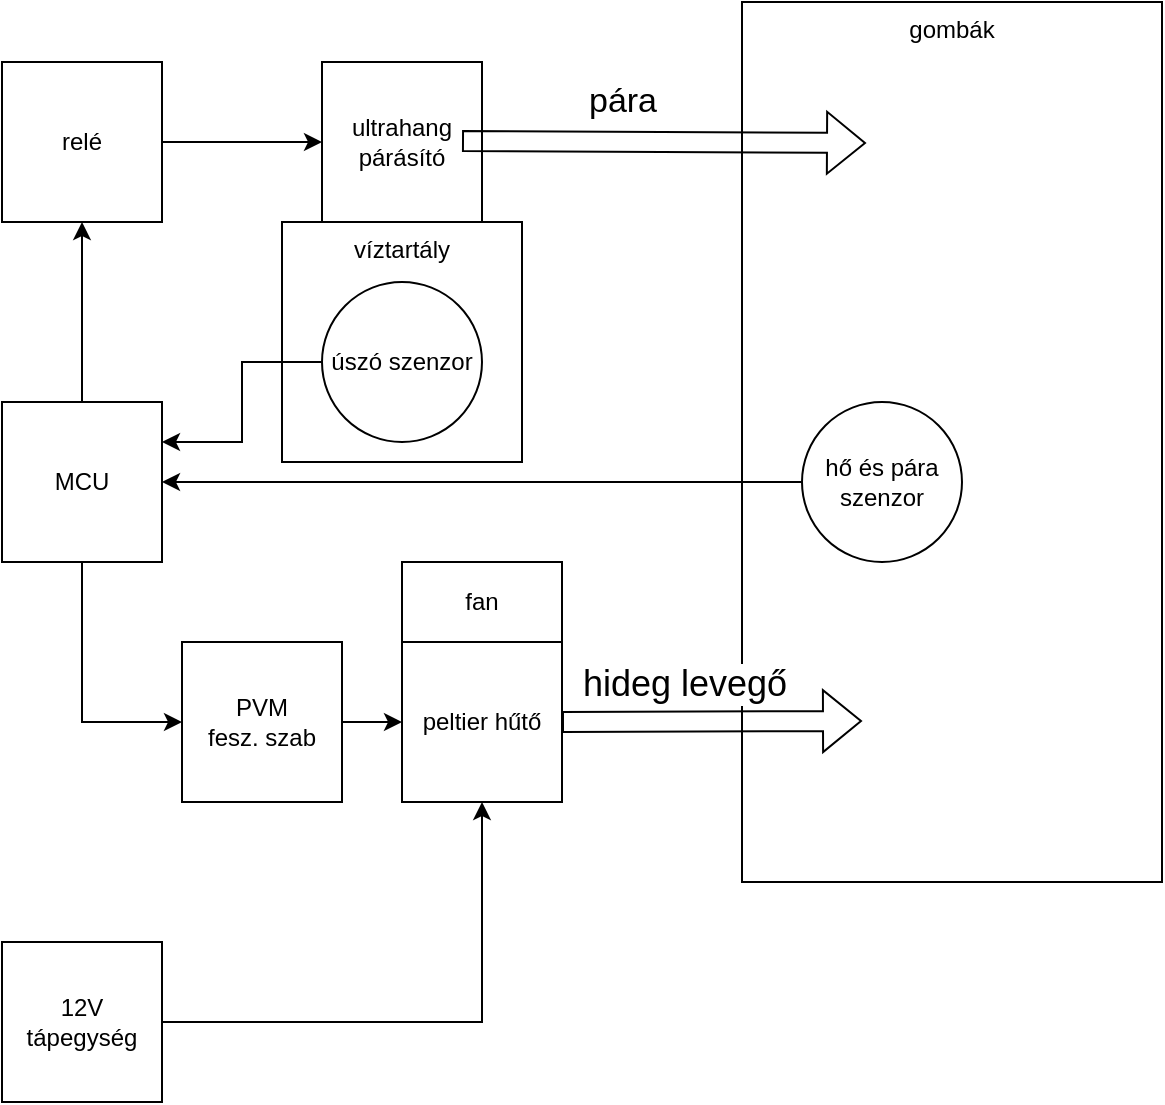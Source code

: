 <mxfile version="28.0.6">
  <diagram name="1 oldal" id="98O7TwUzew5FwtsHg_8X">
    <mxGraphModel dx="1426" dy="751" grid="1" gridSize="10" guides="1" tooltips="1" connect="1" arrows="1" fold="1" page="1" pageScale="1" pageWidth="827" pageHeight="1169" math="0" shadow="0">
      <root>
        <mxCell id="0" />
        <mxCell id="1" parent="0" />
        <mxCell id="2RFwNqY98jOQPzrH6HdE-21" style="edgeStyle=orthogonalEdgeStyle;rounded=0;orthogonalLoop=1;jettySize=auto;html=1;entryX=0.5;entryY=1;entryDx=0;entryDy=0;" edge="1" parent="1" source="2RFwNqY98jOQPzrH6HdE-1" target="2RFwNqY98jOQPzrH6HdE-15">
          <mxGeometry relative="1" as="geometry" />
        </mxCell>
        <mxCell id="2RFwNqY98jOQPzrH6HdE-1" value="&lt;div&gt;12V tápegység&lt;/div&gt;" style="whiteSpace=wrap;html=1;aspect=fixed;" vertex="1" parent="1">
          <mxGeometry x="200" y="630" width="80" height="80" as="geometry" />
        </mxCell>
        <mxCell id="2RFwNqY98jOQPzrH6HdE-10" style="edgeStyle=orthogonalEdgeStyle;rounded=0;orthogonalLoop=1;jettySize=auto;html=1;entryX=0.5;entryY=1;entryDx=0;entryDy=0;" edge="1" parent="1" source="2RFwNqY98jOQPzrH6HdE-4" target="2RFwNqY98jOQPzrH6HdE-9">
          <mxGeometry relative="1" as="geometry" />
        </mxCell>
        <mxCell id="2RFwNqY98jOQPzrH6HdE-17" style="edgeStyle=orthogonalEdgeStyle;rounded=0;orthogonalLoop=1;jettySize=auto;html=1;entryX=0;entryY=0.5;entryDx=0;entryDy=0;" edge="1" parent="1" source="2RFwNqY98jOQPzrH6HdE-4" target="2RFwNqY98jOQPzrH6HdE-14">
          <mxGeometry relative="1" as="geometry">
            <Array as="points">
              <mxPoint x="240" y="520" />
            </Array>
          </mxGeometry>
        </mxCell>
        <mxCell id="2RFwNqY98jOQPzrH6HdE-4" value="MCU" style="whiteSpace=wrap;html=1;aspect=fixed;" vertex="1" parent="1">
          <mxGeometry x="200" y="360" width="80" height="80" as="geometry" />
        </mxCell>
        <mxCell id="2RFwNqY98jOQPzrH6HdE-5" value="gombák" style="rounded=0;whiteSpace=wrap;html=1;verticalAlign=top;" vertex="1" parent="1">
          <mxGeometry x="570" y="160" width="210" height="440" as="geometry" />
        </mxCell>
        <mxCell id="2RFwNqY98jOQPzrH6HdE-7" style="edgeStyle=orthogonalEdgeStyle;rounded=0;orthogonalLoop=1;jettySize=auto;html=1;entryX=1;entryY=0.5;entryDx=0;entryDy=0;" edge="1" parent="1" source="2RFwNqY98jOQPzrH6HdE-6" target="2RFwNqY98jOQPzrH6HdE-4">
          <mxGeometry relative="1" as="geometry" />
        </mxCell>
        <mxCell id="2RFwNqY98jOQPzrH6HdE-6" value="hő és pára szenzor" style="ellipse;whiteSpace=wrap;html=1;aspect=fixed;" vertex="1" parent="1">
          <mxGeometry x="600" y="360" width="80" height="80" as="geometry" />
        </mxCell>
        <mxCell id="2RFwNqY98jOQPzrH6HdE-8" value="ultrahang párásító" style="whiteSpace=wrap;html=1;aspect=fixed;" vertex="1" parent="1">
          <mxGeometry x="360" y="190" width="80" height="80" as="geometry" />
        </mxCell>
        <mxCell id="2RFwNqY98jOQPzrH6HdE-11" style="edgeStyle=orthogonalEdgeStyle;rounded=0;orthogonalLoop=1;jettySize=auto;html=1;entryX=0;entryY=0.5;entryDx=0;entryDy=0;" edge="1" parent="1" source="2RFwNqY98jOQPzrH6HdE-9" target="2RFwNqY98jOQPzrH6HdE-8">
          <mxGeometry relative="1" as="geometry" />
        </mxCell>
        <mxCell id="2RFwNqY98jOQPzrH6HdE-9" value="relé" style="whiteSpace=wrap;html=1;aspect=fixed;" vertex="1" parent="1">
          <mxGeometry x="200" y="190" width="80" height="80" as="geometry" />
        </mxCell>
        <mxCell id="2RFwNqY98jOQPzrH6HdE-12" value="" style="shape=flexArrow;endArrow=classic;html=1;rounded=0;exitX=0.975;exitY=0.613;exitDx=0;exitDy=0;exitPerimeter=0;verticalAlign=middle;fontSize=17;" edge="1" parent="1">
          <mxGeometry width="50" height="50" relative="1" as="geometry">
            <mxPoint x="430" y="229.5" as="sourcePoint" />
            <mxPoint x="632" y="230.46" as="targetPoint" />
          </mxGeometry>
        </mxCell>
        <mxCell id="2RFwNqY98jOQPzrH6HdE-13" value="&lt;div&gt;pára&lt;/div&gt;" style="edgeLabel;html=1;align=center;verticalAlign=middle;resizable=0;points=[];fontSize=17;" vertex="1" connectable="0" parent="2RFwNqY98jOQPzrH6HdE-12">
          <mxGeometry x="-0.307" y="-3" relative="1" as="geometry">
            <mxPoint x="10" y="-23" as="offset" />
          </mxGeometry>
        </mxCell>
        <mxCell id="2RFwNqY98jOQPzrH6HdE-18" style="edgeStyle=orthogonalEdgeStyle;rounded=0;orthogonalLoop=1;jettySize=auto;html=1;entryX=0;entryY=0.5;entryDx=0;entryDy=0;" edge="1" parent="1" source="2RFwNqY98jOQPzrH6HdE-14" target="2RFwNqY98jOQPzrH6HdE-15">
          <mxGeometry relative="1" as="geometry" />
        </mxCell>
        <mxCell id="2RFwNqY98jOQPzrH6HdE-14" value="&lt;div&gt;PVM&lt;/div&gt;&lt;div&gt;fesz. szab&lt;/div&gt;" style="whiteSpace=wrap;html=1;aspect=fixed;" vertex="1" parent="1">
          <mxGeometry x="290" y="480" width="80" height="80" as="geometry" />
        </mxCell>
        <mxCell id="2RFwNqY98jOQPzrH6HdE-15" value="&lt;div&gt;peltier hűtő&lt;/div&gt;" style="whiteSpace=wrap;html=1;aspect=fixed;" vertex="1" parent="1">
          <mxGeometry x="400" y="480" width="80" height="80" as="geometry" />
        </mxCell>
        <mxCell id="2RFwNqY98jOQPzrH6HdE-19" value="" style="shape=flexArrow;endArrow=classic;html=1;rounded=0;exitX=1;exitY=0.5;exitDx=0;exitDy=0;" edge="1" parent="1" source="2RFwNqY98jOQPzrH6HdE-15">
          <mxGeometry width="50" height="50" relative="1" as="geometry">
            <mxPoint x="510" y="519.5" as="sourcePoint" />
            <mxPoint x="630" y="520" as="targetPoint" />
            <Array as="points">
              <mxPoint x="630" y="519.5" />
            </Array>
          </mxGeometry>
        </mxCell>
        <mxCell id="2RFwNqY98jOQPzrH6HdE-20" value="hideg levegő" style="edgeLabel;html=1;align=center;verticalAlign=middle;resizable=0;points=[];fontSize=18;" vertex="1" connectable="0" parent="2RFwNqY98jOQPzrH6HdE-19">
          <mxGeometry x="-0.303" y="-1" relative="1" as="geometry">
            <mxPoint x="8" y="-20" as="offset" />
          </mxGeometry>
        </mxCell>
        <mxCell id="2RFwNqY98jOQPzrH6HdE-22" value="fan" style="rounded=0;whiteSpace=wrap;html=1;" vertex="1" parent="1">
          <mxGeometry x="400" y="440" width="80" height="40" as="geometry" />
        </mxCell>
        <mxCell id="2RFwNqY98jOQPzrH6HdE-24" value="víztartály" style="rounded=0;whiteSpace=wrap;html=1;verticalAlign=top;" vertex="1" parent="1">
          <mxGeometry x="340" y="270" width="120" height="120" as="geometry" />
        </mxCell>
        <mxCell id="2RFwNqY98jOQPzrH6HdE-26" style="edgeStyle=orthogonalEdgeStyle;rounded=0;orthogonalLoop=1;jettySize=auto;html=1;entryX=1;entryY=0.25;entryDx=0;entryDy=0;" edge="1" parent="1" source="2RFwNqY98jOQPzrH6HdE-25" target="2RFwNqY98jOQPzrH6HdE-4">
          <mxGeometry relative="1" as="geometry" />
        </mxCell>
        <mxCell id="2RFwNqY98jOQPzrH6HdE-25" value="&lt;div&gt;úszó szenzor&lt;/div&gt;" style="ellipse;whiteSpace=wrap;html=1;aspect=fixed;" vertex="1" parent="1">
          <mxGeometry x="360" y="300" width="80" height="80" as="geometry" />
        </mxCell>
      </root>
    </mxGraphModel>
  </diagram>
</mxfile>
